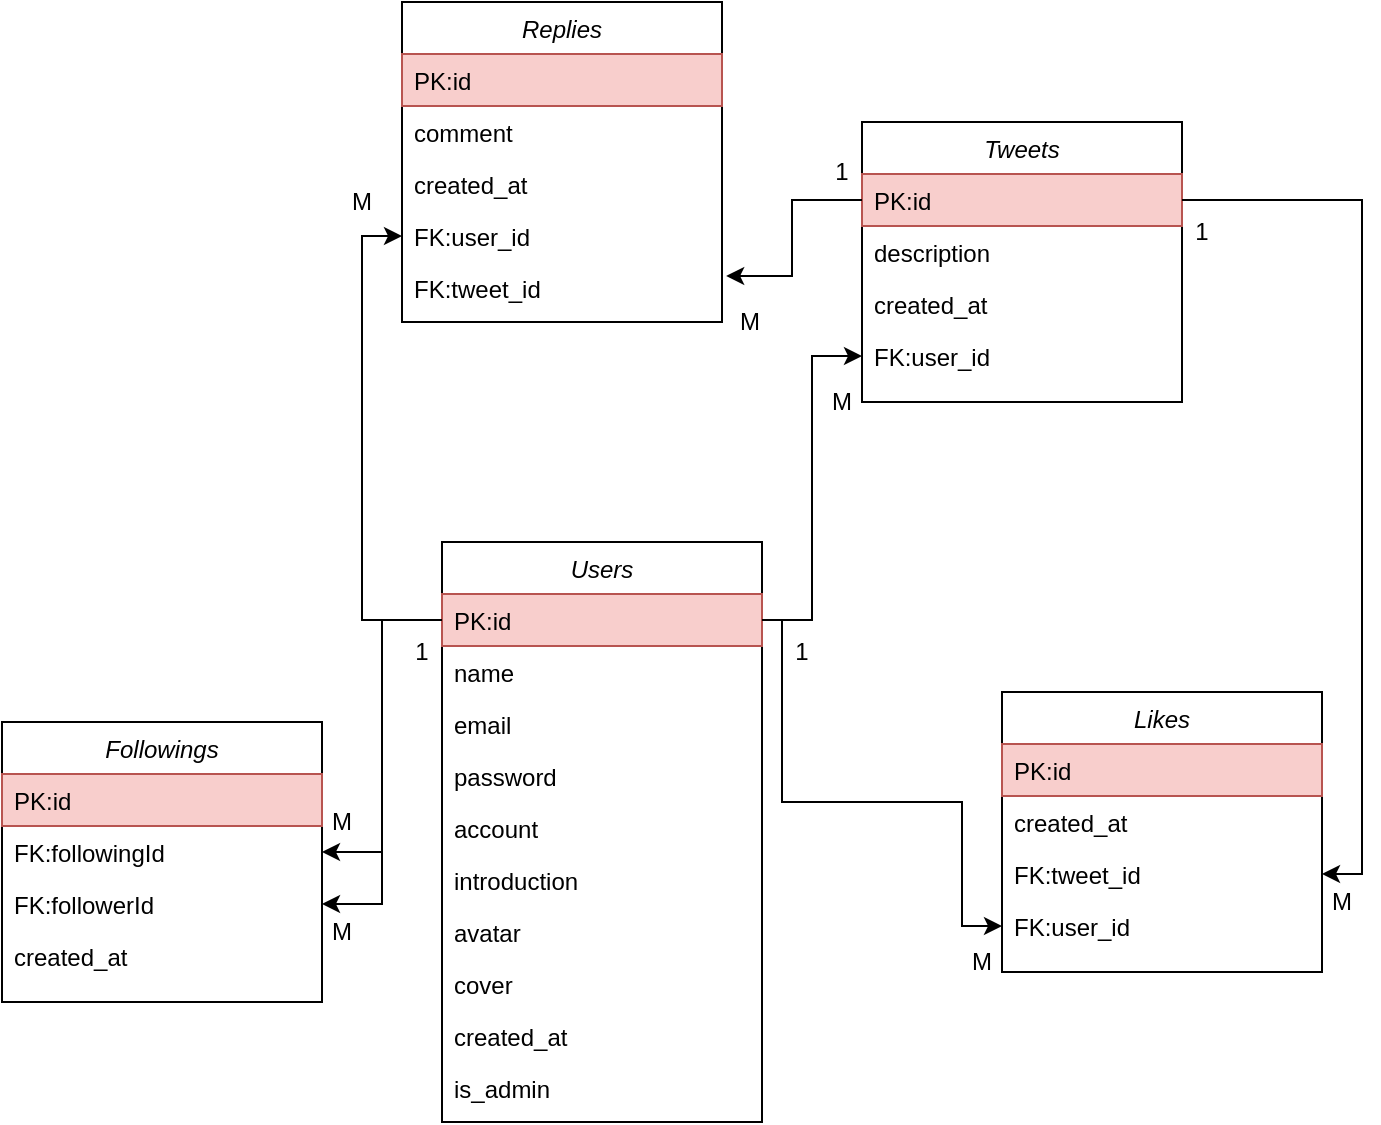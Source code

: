 <mxfile version="15.7.0" type="github">
  <diagram id="C5RBs43oDa-KdzZeNtuy" name="Page-1">
    <mxGraphModel dx="1393" dy="771" grid="1" gridSize="10" guides="1" tooltips="1" connect="1" arrows="1" fold="1" page="1" pageScale="1" pageWidth="827" pageHeight="1169" math="0" shadow="0">
      <root>
        <mxCell id="WIyWlLk6GJQsqaUBKTNV-0" />
        <mxCell id="WIyWlLk6GJQsqaUBKTNV-1" parent="WIyWlLk6GJQsqaUBKTNV-0" />
        <mxCell id="zkfFHV4jXpPFQw0GAbJ--0" value="Replies" style="swimlane;fontStyle=2;align=center;verticalAlign=top;childLayout=stackLayout;horizontal=1;startSize=26;horizontalStack=0;resizeParent=1;resizeLast=0;collapsible=1;marginBottom=0;rounded=0;shadow=0;strokeWidth=1;fontColor=default;fillColor=default;strokeColor=default;" parent="WIyWlLk6GJQsqaUBKTNV-1" vertex="1">
          <mxGeometry x="230" y="170" width="160" height="160" as="geometry">
            <mxRectangle x="230" y="140" width="160" height="26" as="alternateBounds" />
          </mxGeometry>
        </mxCell>
        <mxCell id="zkfFHV4jXpPFQw0GAbJ--1" value="PK:id" style="text;align=left;verticalAlign=top;spacingLeft=4;spacingRight=4;overflow=hidden;rotatable=0;points=[[0,0.5],[1,0.5]];portConstraint=eastwest;fillColor=#f8cecc;strokeColor=#b85450;fontColor=default;" parent="zkfFHV4jXpPFQw0GAbJ--0" vertex="1">
          <mxGeometry y="26" width="160" height="26" as="geometry" />
        </mxCell>
        <mxCell id="i_RERqzeGmJYQC-YSior-10" value="comment" style="text;align=left;verticalAlign=top;spacingLeft=4;spacingRight=4;overflow=hidden;rotatable=0;points=[[0,0.5],[1,0.5]];portConstraint=eastwest;rounded=0;shadow=0;html=0;fontColor=default;" parent="zkfFHV4jXpPFQw0GAbJ--0" vertex="1">
          <mxGeometry y="52" width="160" height="26" as="geometry" />
        </mxCell>
        <mxCell id="zkfFHV4jXpPFQw0GAbJ--3" value="created_at" style="text;align=left;verticalAlign=top;spacingLeft=4;spacingRight=4;overflow=hidden;rotatable=0;points=[[0,0.5],[1,0.5]];portConstraint=eastwest;rounded=0;shadow=0;html=0;fontColor=default;" parent="zkfFHV4jXpPFQw0GAbJ--0" vertex="1">
          <mxGeometry y="78" width="160" height="26" as="geometry" />
        </mxCell>
        <mxCell id="4E1GljK6fq6C12uN8cTf-8" value="FK:user_id" style="text;align=left;verticalAlign=top;spacingLeft=4;spacingRight=4;overflow=hidden;rotatable=0;points=[[0,0.5],[1,0.5]];portConstraint=eastwest;rounded=0;shadow=0;html=0;fontColor=default;" parent="zkfFHV4jXpPFQw0GAbJ--0" vertex="1">
          <mxGeometry y="104" width="160" height="26" as="geometry" />
        </mxCell>
        <mxCell id="4E1GljK6fq6C12uN8cTf-9" value="FK:tweet_id" style="text;align=left;verticalAlign=top;spacingLeft=4;spacingRight=4;overflow=hidden;rotatable=0;points=[[0,0.5],[1,0.5]];portConstraint=eastwest;rounded=0;shadow=0;html=0;fontColor=default;" parent="zkfFHV4jXpPFQw0GAbJ--0" vertex="1">
          <mxGeometry y="130" width="160" height="26" as="geometry" />
        </mxCell>
        <mxCell id="i_RERqzeGmJYQC-YSior-2" value="Likes" style="swimlane;fontStyle=2;align=center;verticalAlign=top;childLayout=stackLayout;horizontal=1;startSize=26;horizontalStack=0;resizeParent=1;resizeLast=0;collapsible=1;marginBottom=0;rounded=0;shadow=0;strokeWidth=1;fontColor=default;fillColor=default;strokeColor=default;" parent="WIyWlLk6GJQsqaUBKTNV-1" vertex="1">
          <mxGeometry x="530" y="515" width="160" height="140" as="geometry">
            <mxRectangle x="230" y="140" width="160" height="26" as="alternateBounds" />
          </mxGeometry>
        </mxCell>
        <mxCell id="i_RERqzeGmJYQC-YSior-3" value="PK:id" style="text;align=left;verticalAlign=top;spacingLeft=4;spacingRight=4;overflow=hidden;rotatable=0;points=[[0,0.5],[1,0.5]];portConstraint=eastwest;fillColor=#f8cecc;strokeColor=#b85450;" parent="i_RERqzeGmJYQC-YSior-2" vertex="1">
          <mxGeometry y="26" width="160" height="26" as="geometry" />
        </mxCell>
        <mxCell id="4E1GljK6fq6C12uN8cTf-30" value="created_at" style="text;align=left;verticalAlign=top;spacingLeft=4;spacingRight=4;overflow=hidden;rotatable=0;points=[[0,0.5],[1,0.5]];portConstraint=eastwest;fontColor=default;" parent="i_RERqzeGmJYQC-YSior-2" vertex="1">
          <mxGeometry y="52" width="160" height="26" as="geometry" />
        </mxCell>
        <mxCell id="i_RERqzeGmJYQC-YSior-4" value="FK:tweet_id" style="text;align=left;verticalAlign=top;spacingLeft=4;spacingRight=4;overflow=hidden;rotatable=0;points=[[0,0.5],[1,0.5]];portConstraint=eastwest;rounded=0;shadow=0;html=0;fontColor=default;" parent="i_RERqzeGmJYQC-YSior-2" vertex="1">
          <mxGeometry y="78" width="160" height="26" as="geometry" />
        </mxCell>
        <mxCell id="4E1GljK6fq6C12uN8cTf-10" value="FK:user_id" style="text;align=left;verticalAlign=top;spacingLeft=4;spacingRight=4;overflow=hidden;rotatable=0;points=[[0,0.5],[1,0.5]];portConstraint=eastwest;rounded=0;shadow=0;html=0;fontColor=default;" parent="i_RERqzeGmJYQC-YSior-2" vertex="1">
          <mxGeometry y="104" width="160" height="26" as="geometry" />
        </mxCell>
        <mxCell id="i_RERqzeGmJYQC-YSior-12" value="Tweets" style="swimlane;fontStyle=2;align=center;verticalAlign=top;childLayout=stackLayout;horizontal=1;startSize=26;horizontalStack=0;resizeParent=1;resizeLast=0;collapsible=1;marginBottom=0;rounded=0;shadow=0;strokeWidth=1;fontColor=default;fillColor=default;strokeColor=default;" parent="WIyWlLk6GJQsqaUBKTNV-1" vertex="1">
          <mxGeometry x="460" y="230" width="160" height="140" as="geometry">
            <mxRectangle x="230" y="140" width="160" height="26" as="alternateBounds" />
          </mxGeometry>
        </mxCell>
        <mxCell id="i_RERqzeGmJYQC-YSior-13" value="PK:id" style="text;align=left;verticalAlign=top;spacingLeft=4;spacingRight=4;overflow=hidden;rotatable=0;points=[[0,0.5],[1,0.5]];portConstraint=eastwest;fillColor=#f8cecc;strokeColor=#b85450;fontColor=default;" parent="i_RERqzeGmJYQC-YSior-12" vertex="1">
          <mxGeometry y="26" width="160" height="26" as="geometry" />
        </mxCell>
        <mxCell id="i_RERqzeGmJYQC-YSior-15" value="description" style="text;align=left;verticalAlign=top;spacingLeft=4;spacingRight=4;overflow=hidden;rotatable=0;points=[[0,0.5],[1,0.5]];portConstraint=eastwest;fontColor=default;" parent="i_RERqzeGmJYQC-YSior-12" vertex="1">
          <mxGeometry y="52" width="160" height="26" as="geometry" />
        </mxCell>
        <mxCell id="i_RERqzeGmJYQC-YSior-16" value="created_at" style="text;align=left;verticalAlign=top;spacingLeft=4;spacingRight=4;overflow=hidden;rotatable=0;points=[[0,0.5],[1,0.5]];portConstraint=eastwest;fontColor=default;" parent="i_RERqzeGmJYQC-YSior-12" vertex="1">
          <mxGeometry y="78" width="160" height="26" as="geometry" />
        </mxCell>
        <mxCell id="i_RERqzeGmJYQC-YSior-17" value="FK:user_id" style="text;align=left;verticalAlign=top;spacingLeft=4;spacingRight=4;overflow=hidden;rotatable=0;points=[[0,0.5],[1,0.5]];portConstraint=eastwest;fontColor=default;" parent="i_RERqzeGmJYQC-YSior-12" vertex="1">
          <mxGeometry y="104" width="160" height="26" as="geometry" />
        </mxCell>
        <mxCell id="i_RERqzeGmJYQC-YSior-30" value="Users" style="swimlane;fontStyle=2;align=center;verticalAlign=top;childLayout=stackLayout;horizontal=1;startSize=26;horizontalStack=0;resizeParent=1;resizeLast=0;collapsible=1;marginBottom=0;rounded=0;shadow=0;strokeWidth=1;fontColor=default;fillColor=default;strokeColor=default;" parent="WIyWlLk6GJQsqaUBKTNV-1" vertex="1">
          <mxGeometry x="250" y="440" width="160" height="290" as="geometry">
            <mxRectangle x="230" y="140" width="160" height="26" as="alternateBounds" />
          </mxGeometry>
        </mxCell>
        <mxCell id="i_RERqzeGmJYQC-YSior-31" value="PK:id" style="text;align=left;verticalAlign=top;spacingLeft=4;spacingRight=4;overflow=hidden;rotatable=0;points=[[0,0.5],[1,0.5]];portConstraint=eastwest;fillColor=#f8cecc;strokeColor=#b85450;fontColor=default;" parent="i_RERqzeGmJYQC-YSior-30" vertex="1">
          <mxGeometry y="26" width="160" height="26" as="geometry" />
        </mxCell>
        <mxCell id="i_RERqzeGmJYQC-YSior-32" value="name&#xa;" style="text;align=left;verticalAlign=top;spacingLeft=4;spacingRight=4;overflow=hidden;rotatable=0;points=[[0,0.5],[1,0.5]];portConstraint=eastwest;fontColor=default;" parent="i_RERqzeGmJYQC-YSior-30" vertex="1">
          <mxGeometry y="52" width="160" height="26" as="geometry" />
        </mxCell>
        <mxCell id="i_RERqzeGmJYQC-YSior-33" value="email" style="text;align=left;verticalAlign=top;spacingLeft=4;spacingRight=4;overflow=hidden;rotatable=0;points=[[0,0.5],[1,0.5]];portConstraint=eastwest;fontColor=default;" parent="i_RERqzeGmJYQC-YSior-30" vertex="1">
          <mxGeometry y="78" width="160" height="26" as="geometry" />
        </mxCell>
        <mxCell id="i_RERqzeGmJYQC-YSior-38" value="password" style="text;align=left;verticalAlign=top;spacingLeft=4;spacingRight=4;overflow=hidden;rotatable=0;points=[[0,0.5],[1,0.5]];portConstraint=eastwest;fontColor=default;" parent="i_RERqzeGmJYQC-YSior-30" vertex="1">
          <mxGeometry y="104" width="160" height="26" as="geometry" />
        </mxCell>
        <mxCell id="i_RERqzeGmJYQC-YSior-39" value="account" style="text;align=left;verticalAlign=top;spacingLeft=4;spacingRight=4;overflow=hidden;rotatable=0;points=[[0,0.5],[1,0.5]];portConstraint=eastwest;fontColor=default;" parent="i_RERqzeGmJYQC-YSior-30" vertex="1">
          <mxGeometry y="130" width="160" height="26" as="geometry" />
        </mxCell>
        <mxCell id="4E1GljK6fq6C12uN8cTf-0" value="introduction" style="text;align=left;verticalAlign=top;spacingLeft=4;spacingRight=4;overflow=hidden;rotatable=0;points=[[0,0.5],[1,0.5]];portConstraint=eastwest;fontColor=default;" parent="i_RERqzeGmJYQC-YSior-30" vertex="1">
          <mxGeometry y="156" width="160" height="26" as="geometry" />
        </mxCell>
        <mxCell id="4E1GljK6fq6C12uN8cTf-1" value="avatar" style="text;align=left;verticalAlign=top;spacingLeft=4;spacingRight=4;overflow=hidden;rotatable=0;points=[[0,0.5],[1,0.5]];portConstraint=eastwest;fontColor=default;" parent="i_RERqzeGmJYQC-YSior-30" vertex="1">
          <mxGeometry y="182" width="160" height="26" as="geometry" />
        </mxCell>
        <mxCell id="4E1GljK6fq6C12uN8cTf-2" value="cover" style="text;align=left;verticalAlign=top;spacingLeft=4;spacingRight=4;overflow=hidden;rotatable=0;points=[[0,0.5],[1,0.5]];portConstraint=eastwest;fontColor=default;" parent="i_RERqzeGmJYQC-YSior-30" vertex="1">
          <mxGeometry y="208" width="160" height="26" as="geometry" />
        </mxCell>
        <mxCell id="4E1GljK6fq6C12uN8cTf-3" value="created_at" style="text;align=left;verticalAlign=top;spacingLeft=4;spacingRight=4;overflow=hidden;rotatable=0;points=[[0,0.5],[1,0.5]];portConstraint=eastwest;fontColor=default;" parent="i_RERqzeGmJYQC-YSior-30" vertex="1">
          <mxGeometry y="234" width="160" height="26" as="geometry" />
        </mxCell>
        <mxCell id="4E1GljK6fq6C12uN8cTf-7" value="is_admin" style="text;align=left;verticalAlign=top;spacingLeft=4;spacingRight=4;overflow=hidden;rotatable=0;points=[[0,0.5],[1,0.5]];portConstraint=eastwest;fontColor=default;" parent="i_RERqzeGmJYQC-YSior-30" vertex="1">
          <mxGeometry y="260" width="160" height="26" as="geometry" />
        </mxCell>
        <mxCell id="4E1GljK6fq6C12uN8cTf-11" style="edgeStyle=orthogonalEdgeStyle;rounded=0;orthogonalLoop=1;jettySize=auto;html=1;entryX=0;entryY=0.5;entryDx=0;entryDy=0;labelBackgroundColor=default;fontColor=default;strokeColor=default;exitX=0;exitY=0.5;exitDx=0;exitDy=0;" parent="WIyWlLk6GJQsqaUBKTNV-1" source="i_RERqzeGmJYQC-YSior-31" target="4E1GljK6fq6C12uN8cTf-8" edge="1">
          <mxGeometry relative="1" as="geometry">
            <mxPoint x="230" y="420" as="sourcePoint" />
          </mxGeometry>
        </mxCell>
        <mxCell id="4E1GljK6fq6C12uN8cTf-13" style="edgeStyle=orthogonalEdgeStyle;rounded=0;orthogonalLoop=1;jettySize=auto;html=1;entryX=0;entryY=0.5;entryDx=0;entryDy=0;labelBackgroundColor=default;fontColor=default;strokeColor=default;" parent="WIyWlLk6GJQsqaUBKTNV-1" target="4E1GljK6fq6C12uN8cTf-10" edge="1">
          <mxGeometry relative="1" as="geometry">
            <mxPoint x="410" y="479" as="sourcePoint" />
            <Array as="points">
              <mxPoint x="420" y="479" />
              <mxPoint x="420" y="570" />
              <mxPoint x="510" y="570" />
            </Array>
          </mxGeometry>
        </mxCell>
        <mxCell id="4E1GljK6fq6C12uN8cTf-14" style="edgeStyle=orthogonalEdgeStyle;rounded=0;orthogonalLoop=1;jettySize=auto;html=1;exitX=1;exitY=0.5;exitDx=0;exitDy=0;entryX=0;entryY=0.5;entryDx=0;entryDy=0;labelBackgroundColor=default;fontColor=default;strokeColor=default;" parent="WIyWlLk6GJQsqaUBKTNV-1" source="i_RERqzeGmJYQC-YSior-31" target="i_RERqzeGmJYQC-YSior-17" edge="1">
          <mxGeometry relative="1" as="geometry" />
        </mxCell>
        <mxCell id="4E1GljK6fq6C12uN8cTf-16" style="edgeStyle=orthogonalEdgeStyle;rounded=0;orthogonalLoop=1;jettySize=auto;html=1;exitX=1;exitY=0.5;exitDx=0;exitDy=0;entryX=1;entryY=0.5;entryDx=0;entryDy=0;labelBackgroundColor=default;fontColor=default;strokeColor=default;" parent="WIyWlLk6GJQsqaUBKTNV-1" source="i_RERqzeGmJYQC-YSior-13" target="i_RERqzeGmJYQC-YSior-4" edge="1">
          <mxGeometry relative="1" as="geometry" />
        </mxCell>
        <mxCell id="4E1GljK6fq6C12uN8cTf-19" value="Followings" style="swimlane;fontStyle=2;align=center;verticalAlign=top;childLayout=stackLayout;horizontal=1;startSize=26;horizontalStack=0;resizeParent=1;resizeLast=0;collapsible=1;marginBottom=0;rounded=0;shadow=0;strokeWidth=1;fontColor=default;fillColor=default;strokeColor=default;" parent="WIyWlLk6GJQsqaUBKTNV-1" vertex="1">
          <mxGeometry x="30" y="530" width="160" height="140" as="geometry">
            <mxRectangle x="230" y="140" width="160" height="26" as="alternateBounds" />
          </mxGeometry>
        </mxCell>
        <mxCell id="4E1GljK6fq6C12uN8cTf-20" value="PK:id" style="text;align=left;verticalAlign=top;spacingLeft=4;spacingRight=4;overflow=hidden;rotatable=0;points=[[0,0.5],[1,0.5]];portConstraint=eastwest;fillColor=#f8cecc;strokeColor=#b85450;fontColor=default;" parent="4E1GljK6fq6C12uN8cTf-19" vertex="1">
          <mxGeometry y="26" width="160" height="26" as="geometry" />
        </mxCell>
        <mxCell id="4E1GljK6fq6C12uN8cTf-21" value="FK:followingId" style="text;align=left;verticalAlign=top;spacingLeft=4;spacingRight=4;overflow=hidden;rotatable=0;points=[[0,0.5],[1,0.5]];portConstraint=eastwest;rounded=0;shadow=0;html=0;fontColor=default;" parent="4E1GljK6fq6C12uN8cTf-19" vertex="1">
          <mxGeometry y="52" width="160" height="26" as="geometry" />
        </mxCell>
        <mxCell id="4E1GljK6fq6C12uN8cTf-22" value="FK:followerId" style="text;align=left;verticalAlign=top;spacingLeft=4;spacingRight=4;overflow=hidden;rotatable=0;points=[[0,0.5],[1,0.5]];portConstraint=eastwest;rounded=0;shadow=0;html=0;fontColor=default;" parent="4E1GljK6fq6C12uN8cTf-19" vertex="1">
          <mxGeometry y="78" width="160" height="26" as="geometry" />
        </mxCell>
        <mxCell id="4E1GljK6fq6C12uN8cTf-27" value="created_at" style="text;align=left;verticalAlign=top;spacingLeft=4;spacingRight=4;overflow=hidden;rotatable=0;points=[[0,0.5],[1,0.5]];portConstraint=eastwest;fontColor=default;" parent="4E1GljK6fq6C12uN8cTf-19" vertex="1">
          <mxGeometry y="104" width="160" height="26" as="geometry" />
        </mxCell>
        <mxCell id="4E1GljK6fq6C12uN8cTf-24" style="edgeStyle=orthogonalEdgeStyle;rounded=0;orthogonalLoop=1;jettySize=auto;html=1;exitX=0;exitY=0.5;exitDx=0;exitDy=0;entryX=1;entryY=0.5;entryDx=0;entryDy=0;labelBackgroundColor=default;fontColor=default;strokeColor=default;" parent="WIyWlLk6GJQsqaUBKTNV-1" source="i_RERqzeGmJYQC-YSior-31" target="4E1GljK6fq6C12uN8cTf-22" edge="1">
          <mxGeometry relative="1" as="geometry" />
        </mxCell>
        <mxCell id="4E1GljK6fq6C12uN8cTf-25" style="edgeStyle=orthogonalEdgeStyle;rounded=0;orthogonalLoop=1;jettySize=auto;html=1;exitX=0;exitY=0.5;exitDx=0;exitDy=0;entryX=1;entryY=0.5;entryDx=0;entryDy=0;labelBackgroundColor=default;fontColor=default;strokeColor=default;" parent="WIyWlLk6GJQsqaUBKTNV-1" source="i_RERqzeGmJYQC-YSior-31" target="4E1GljK6fq6C12uN8cTf-21" edge="1">
          <mxGeometry relative="1" as="geometry" />
        </mxCell>
        <mxCell id="4E1GljK6fq6C12uN8cTf-31" style="edgeStyle=orthogonalEdgeStyle;rounded=0;orthogonalLoop=1;jettySize=auto;html=1;exitX=0;exitY=0.5;exitDx=0;exitDy=0;entryX=1.013;entryY=0.269;entryDx=0;entryDy=0;entryPerimeter=0;labelBackgroundColor=default;fontColor=default;strokeColor=default;" parent="WIyWlLk6GJQsqaUBKTNV-1" source="i_RERqzeGmJYQC-YSior-13" target="4E1GljK6fq6C12uN8cTf-9" edge="1">
          <mxGeometry relative="1" as="geometry" />
        </mxCell>
        <mxCell id="4E1GljK6fq6C12uN8cTf-32" value="1" style="text;html=1;strokeColor=none;fillColor=none;align=center;verticalAlign=middle;whiteSpace=wrap;rounded=0;fontColor=default;" parent="WIyWlLk6GJQsqaUBKTNV-1" vertex="1">
          <mxGeometry x="230" y="490" width="20" height="10" as="geometry" />
        </mxCell>
        <mxCell id="4E1GljK6fq6C12uN8cTf-34" value="M" style="text;html=1;strokeColor=none;fillColor=none;align=center;verticalAlign=middle;whiteSpace=wrap;rounded=0;fontColor=default;" parent="WIyWlLk6GJQsqaUBKTNV-1" vertex="1">
          <mxGeometry x="190" y="630" width="20" height="10" as="geometry" />
        </mxCell>
        <mxCell id="4E1GljK6fq6C12uN8cTf-35" value="M" style="text;html=1;strokeColor=none;fillColor=none;align=center;verticalAlign=middle;whiteSpace=wrap;rounded=0;fontColor=default;" parent="WIyWlLk6GJQsqaUBKTNV-1" vertex="1">
          <mxGeometry x="190" y="575" width="20" height="10" as="geometry" />
        </mxCell>
        <mxCell id="4E1GljK6fq6C12uN8cTf-36" value="M" style="text;html=1;strokeColor=none;fillColor=none;align=center;verticalAlign=middle;whiteSpace=wrap;rounded=0;fontColor=default;" parent="WIyWlLk6GJQsqaUBKTNV-1" vertex="1">
          <mxGeometry x="200" y="250" width="20" height="40" as="geometry" />
        </mxCell>
        <mxCell id="4E1GljK6fq6C12uN8cTf-37" value="1" style="text;html=1;strokeColor=none;fillColor=none;align=center;verticalAlign=middle;whiteSpace=wrap;rounded=0;fontColor=default;" parent="WIyWlLk6GJQsqaUBKTNV-1" vertex="1">
          <mxGeometry x="420" y="490" width="20" height="10" as="geometry" />
        </mxCell>
        <mxCell id="4E1GljK6fq6C12uN8cTf-38" value="M" style="text;html=1;strokeColor=none;fillColor=none;align=center;verticalAlign=middle;whiteSpace=wrap;rounded=0;fontColor=default;" parent="WIyWlLk6GJQsqaUBKTNV-1" vertex="1">
          <mxGeometry x="440" y="350" width="20" height="40" as="geometry" />
        </mxCell>
        <mxCell id="4E1GljK6fq6C12uN8cTf-39" value="M" style="text;html=1;strokeColor=none;fillColor=none;align=center;verticalAlign=middle;whiteSpace=wrap;rounded=0;fontColor=default;" parent="WIyWlLk6GJQsqaUBKTNV-1" vertex="1">
          <mxGeometry x="510" y="630" width="20" height="40" as="geometry" />
        </mxCell>
        <mxCell id="4E1GljK6fq6C12uN8cTf-40" value="M" style="text;html=1;strokeColor=none;fillColor=none;align=center;verticalAlign=middle;whiteSpace=wrap;rounded=0;fontColor=default;" parent="WIyWlLk6GJQsqaUBKTNV-1" vertex="1">
          <mxGeometry x="690" y="600" width="20" height="40" as="geometry" />
        </mxCell>
        <mxCell id="4E1GljK6fq6C12uN8cTf-41" value="1" style="text;html=1;strokeColor=none;fillColor=none;align=center;verticalAlign=middle;whiteSpace=wrap;rounded=0;fontColor=default;" parent="WIyWlLk6GJQsqaUBKTNV-1" vertex="1">
          <mxGeometry x="620" y="280" width="20" height="10" as="geometry" />
        </mxCell>
        <mxCell id="4E1GljK6fq6C12uN8cTf-42" value="1" style="text;html=1;strokeColor=none;fillColor=none;align=center;verticalAlign=middle;whiteSpace=wrap;rounded=0;fontColor=default;" parent="WIyWlLk6GJQsqaUBKTNV-1" vertex="1">
          <mxGeometry x="440" y="250" width="20" height="10" as="geometry" />
        </mxCell>
        <mxCell id="4E1GljK6fq6C12uN8cTf-43" value="M" style="text;html=1;strokeColor=none;fillColor=none;align=center;verticalAlign=middle;whiteSpace=wrap;rounded=0;fontColor=default;" parent="WIyWlLk6GJQsqaUBKTNV-1" vertex="1">
          <mxGeometry x="394" y="310" width="20" height="40" as="geometry" />
        </mxCell>
      </root>
    </mxGraphModel>
  </diagram>
</mxfile>
